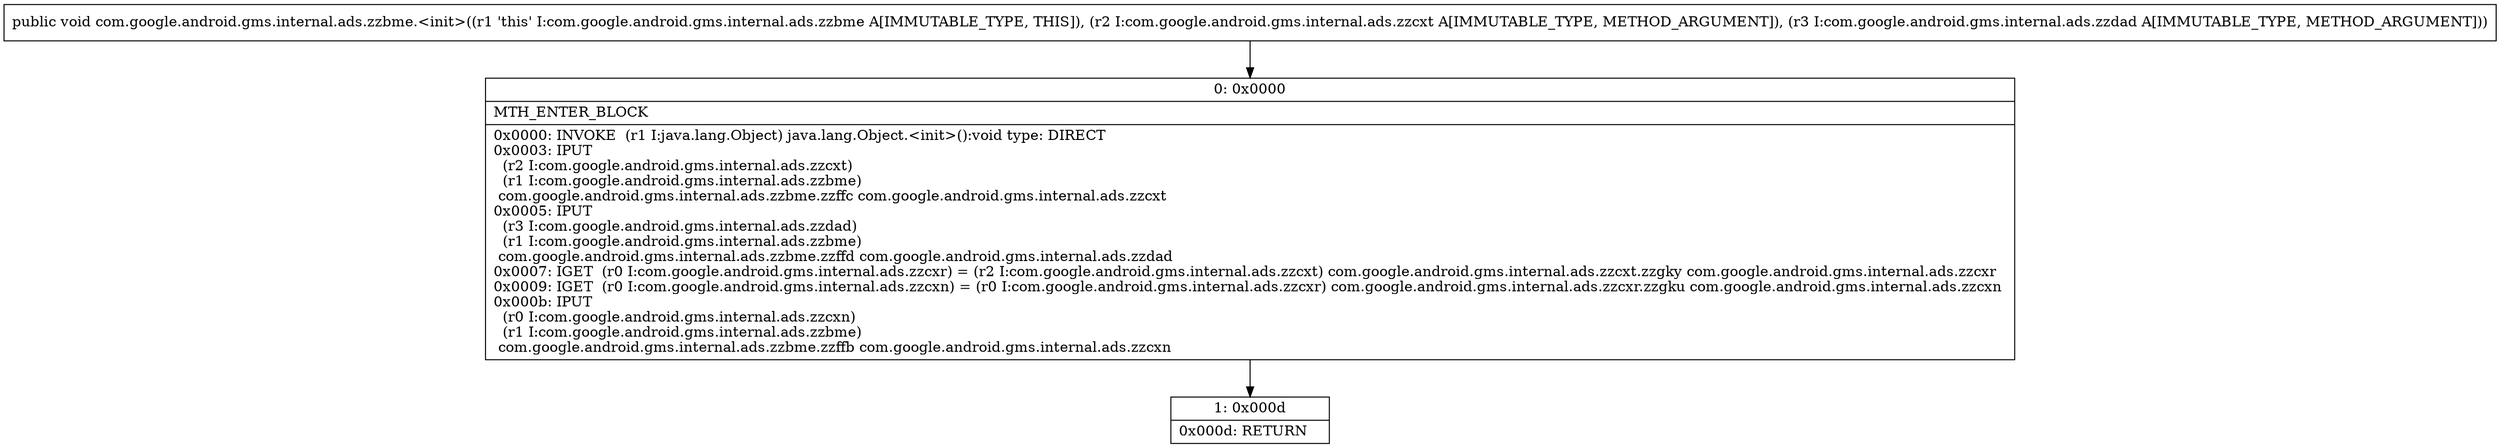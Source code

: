 digraph "CFG forcom.google.android.gms.internal.ads.zzbme.\<init\>(Lcom\/google\/android\/gms\/internal\/ads\/zzcxt;Lcom\/google\/android\/gms\/internal\/ads\/zzdad;)V" {
Node_0 [shape=record,label="{0\:\ 0x0000|MTH_ENTER_BLOCK\l|0x0000: INVOKE  (r1 I:java.lang.Object) java.lang.Object.\<init\>():void type: DIRECT \l0x0003: IPUT  \l  (r2 I:com.google.android.gms.internal.ads.zzcxt)\l  (r1 I:com.google.android.gms.internal.ads.zzbme)\l com.google.android.gms.internal.ads.zzbme.zzffc com.google.android.gms.internal.ads.zzcxt \l0x0005: IPUT  \l  (r3 I:com.google.android.gms.internal.ads.zzdad)\l  (r1 I:com.google.android.gms.internal.ads.zzbme)\l com.google.android.gms.internal.ads.zzbme.zzffd com.google.android.gms.internal.ads.zzdad \l0x0007: IGET  (r0 I:com.google.android.gms.internal.ads.zzcxr) = (r2 I:com.google.android.gms.internal.ads.zzcxt) com.google.android.gms.internal.ads.zzcxt.zzgky com.google.android.gms.internal.ads.zzcxr \l0x0009: IGET  (r0 I:com.google.android.gms.internal.ads.zzcxn) = (r0 I:com.google.android.gms.internal.ads.zzcxr) com.google.android.gms.internal.ads.zzcxr.zzgku com.google.android.gms.internal.ads.zzcxn \l0x000b: IPUT  \l  (r0 I:com.google.android.gms.internal.ads.zzcxn)\l  (r1 I:com.google.android.gms.internal.ads.zzbme)\l com.google.android.gms.internal.ads.zzbme.zzffb com.google.android.gms.internal.ads.zzcxn \l}"];
Node_1 [shape=record,label="{1\:\ 0x000d|0x000d: RETURN   \l}"];
MethodNode[shape=record,label="{public void com.google.android.gms.internal.ads.zzbme.\<init\>((r1 'this' I:com.google.android.gms.internal.ads.zzbme A[IMMUTABLE_TYPE, THIS]), (r2 I:com.google.android.gms.internal.ads.zzcxt A[IMMUTABLE_TYPE, METHOD_ARGUMENT]), (r3 I:com.google.android.gms.internal.ads.zzdad A[IMMUTABLE_TYPE, METHOD_ARGUMENT])) }"];
MethodNode -> Node_0;
Node_0 -> Node_1;
}

